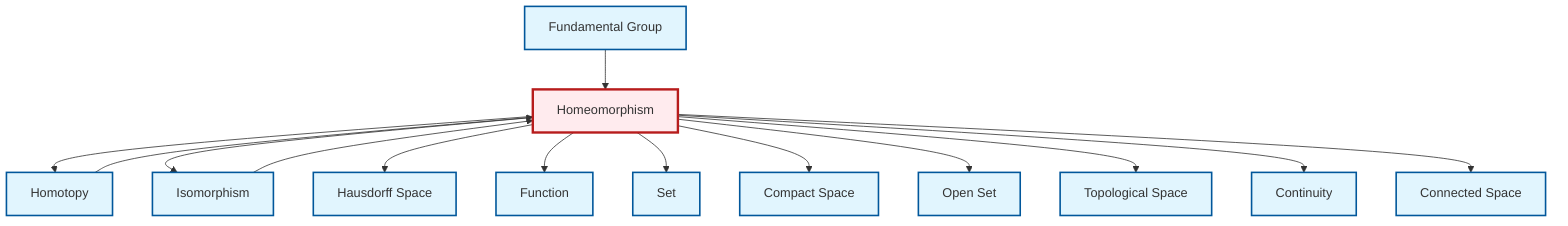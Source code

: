 graph TD
    classDef definition fill:#e1f5fe,stroke:#01579b,stroke-width:2px
    classDef theorem fill:#f3e5f5,stroke:#4a148c,stroke-width:2px
    classDef axiom fill:#fff3e0,stroke:#e65100,stroke-width:2px
    classDef example fill:#e8f5e9,stroke:#1b5e20,stroke-width:2px
    classDef current fill:#ffebee,stroke:#b71c1c,stroke-width:3px
    def-open-set["Open Set"]:::definition
    def-compact["Compact Space"]:::definition
    def-continuity["Continuity"]:::definition
    def-set["Set"]:::definition
    def-topological-space["Topological Space"]:::definition
    def-function["Function"]:::definition
    def-fundamental-group["Fundamental Group"]:::definition
    def-hausdorff["Hausdorff Space"]:::definition
    def-homotopy["Homotopy"]:::definition
    def-connected["Connected Space"]:::definition
    def-homeomorphism["Homeomorphism"]:::definition
    def-isomorphism["Isomorphism"]:::definition
    def-homeomorphism --> def-homotopy
    def-homeomorphism --> def-isomorphism
    def-homeomorphism --> def-hausdorff
    def-homeomorphism --> def-function
    def-homeomorphism --> def-set
    def-homeomorphism --> def-compact
    def-homotopy --> def-homeomorphism
    def-homeomorphism --> def-open-set
    def-homeomorphism --> def-topological-space
    def-homeomorphism --> def-continuity
    def-isomorphism --> def-homeomorphism
    def-fundamental-group --> def-homeomorphism
    def-homeomorphism --> def-connected
    class def-homeomorphism current